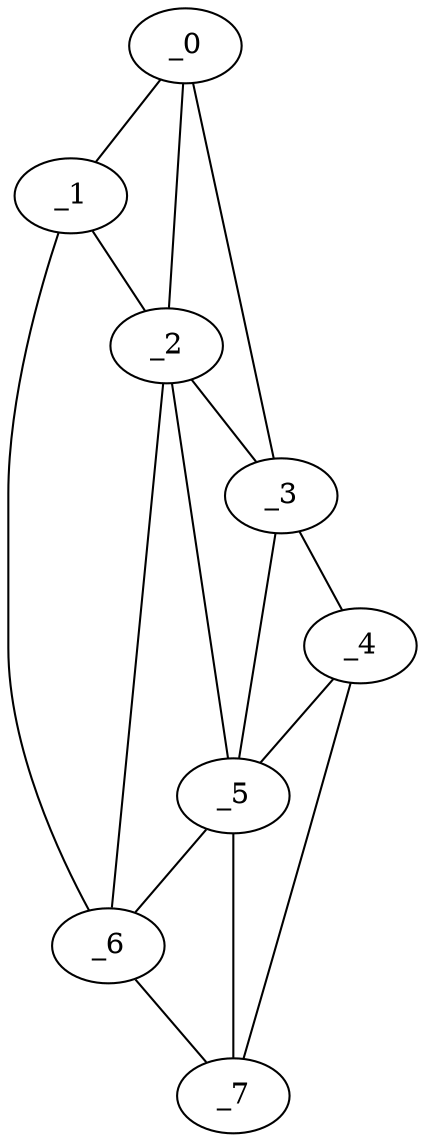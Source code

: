 graph "obj36__180.gxl" {
	_0	 [x=28,
		y=76];
	_1	 [x=31,
		y=78];
	_0 -- _1	 [valence=1];
	_2	 [x=38,
		y=77];
	_0 -- _2	 [valence=2];
	_3	 [x=61,
		y=27];
	_0 -- _3	 [valence=1];
	_1 -- _2	 [valence=2];
	_6	 [x=80,
		y=103];
	_1 -- _6	 [valence=1];
	_2 -- _3	 [valence=1];
	_5	 [x=66,
		y=27];
	_2 -- _5	 [valence=2];
	_2 -- _6	 [valence=2];
	_4	 [x=66,
		y=23];
	_3 -- _4	 [valence=1];
	_3 -- _5	 [valence=2];
	_4 -- _5	 [valence=2];
	_7	 [x=126,
		y=81];
	_4 -- _7	 [valence=1];
	_5 -- _6	 [valence=1];
	_5 -- _7	 [valence=2];
	_6 -- _7	 [valence=1];
}
